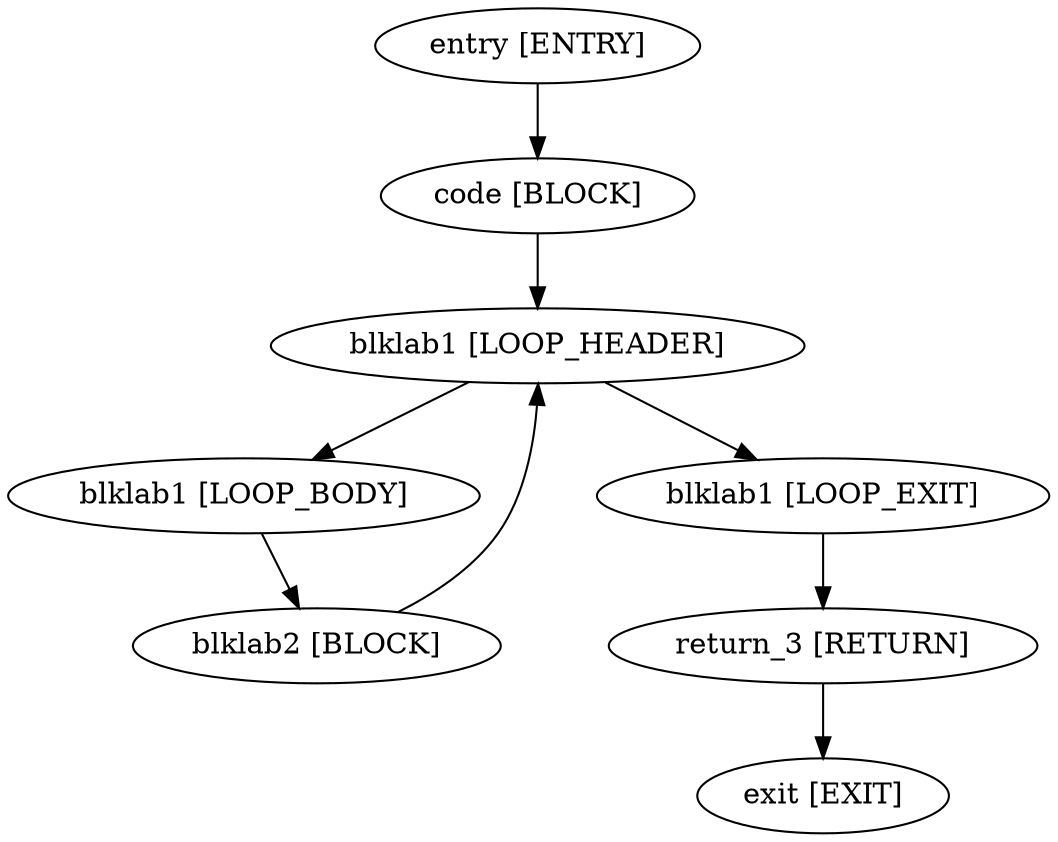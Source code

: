 digraph foo{
"entry [ENTRY]"->"code [BLOCK]";
"code [BLOCK]"->"blklab1 [LOOP_HEADER]";
"blklab1 [LOOP_HEADER]"->"blklab1 [LOOP_BODY]";
"blklab1 [LOOP_HEADER]"->"blklab1 [LOOP_EXIT]";
"blklab1 [LOOP_BODY]"->"blklab2 [BLOCK]";
"blklab1 [LOOP_EXIT]"->"return_3 [RETURN]";
"blklab2 [BLOCK]"->"blklab1 [LOOP_HEADER]";
"return_3 [RETURN]"->"exit [EXIT]";

}
